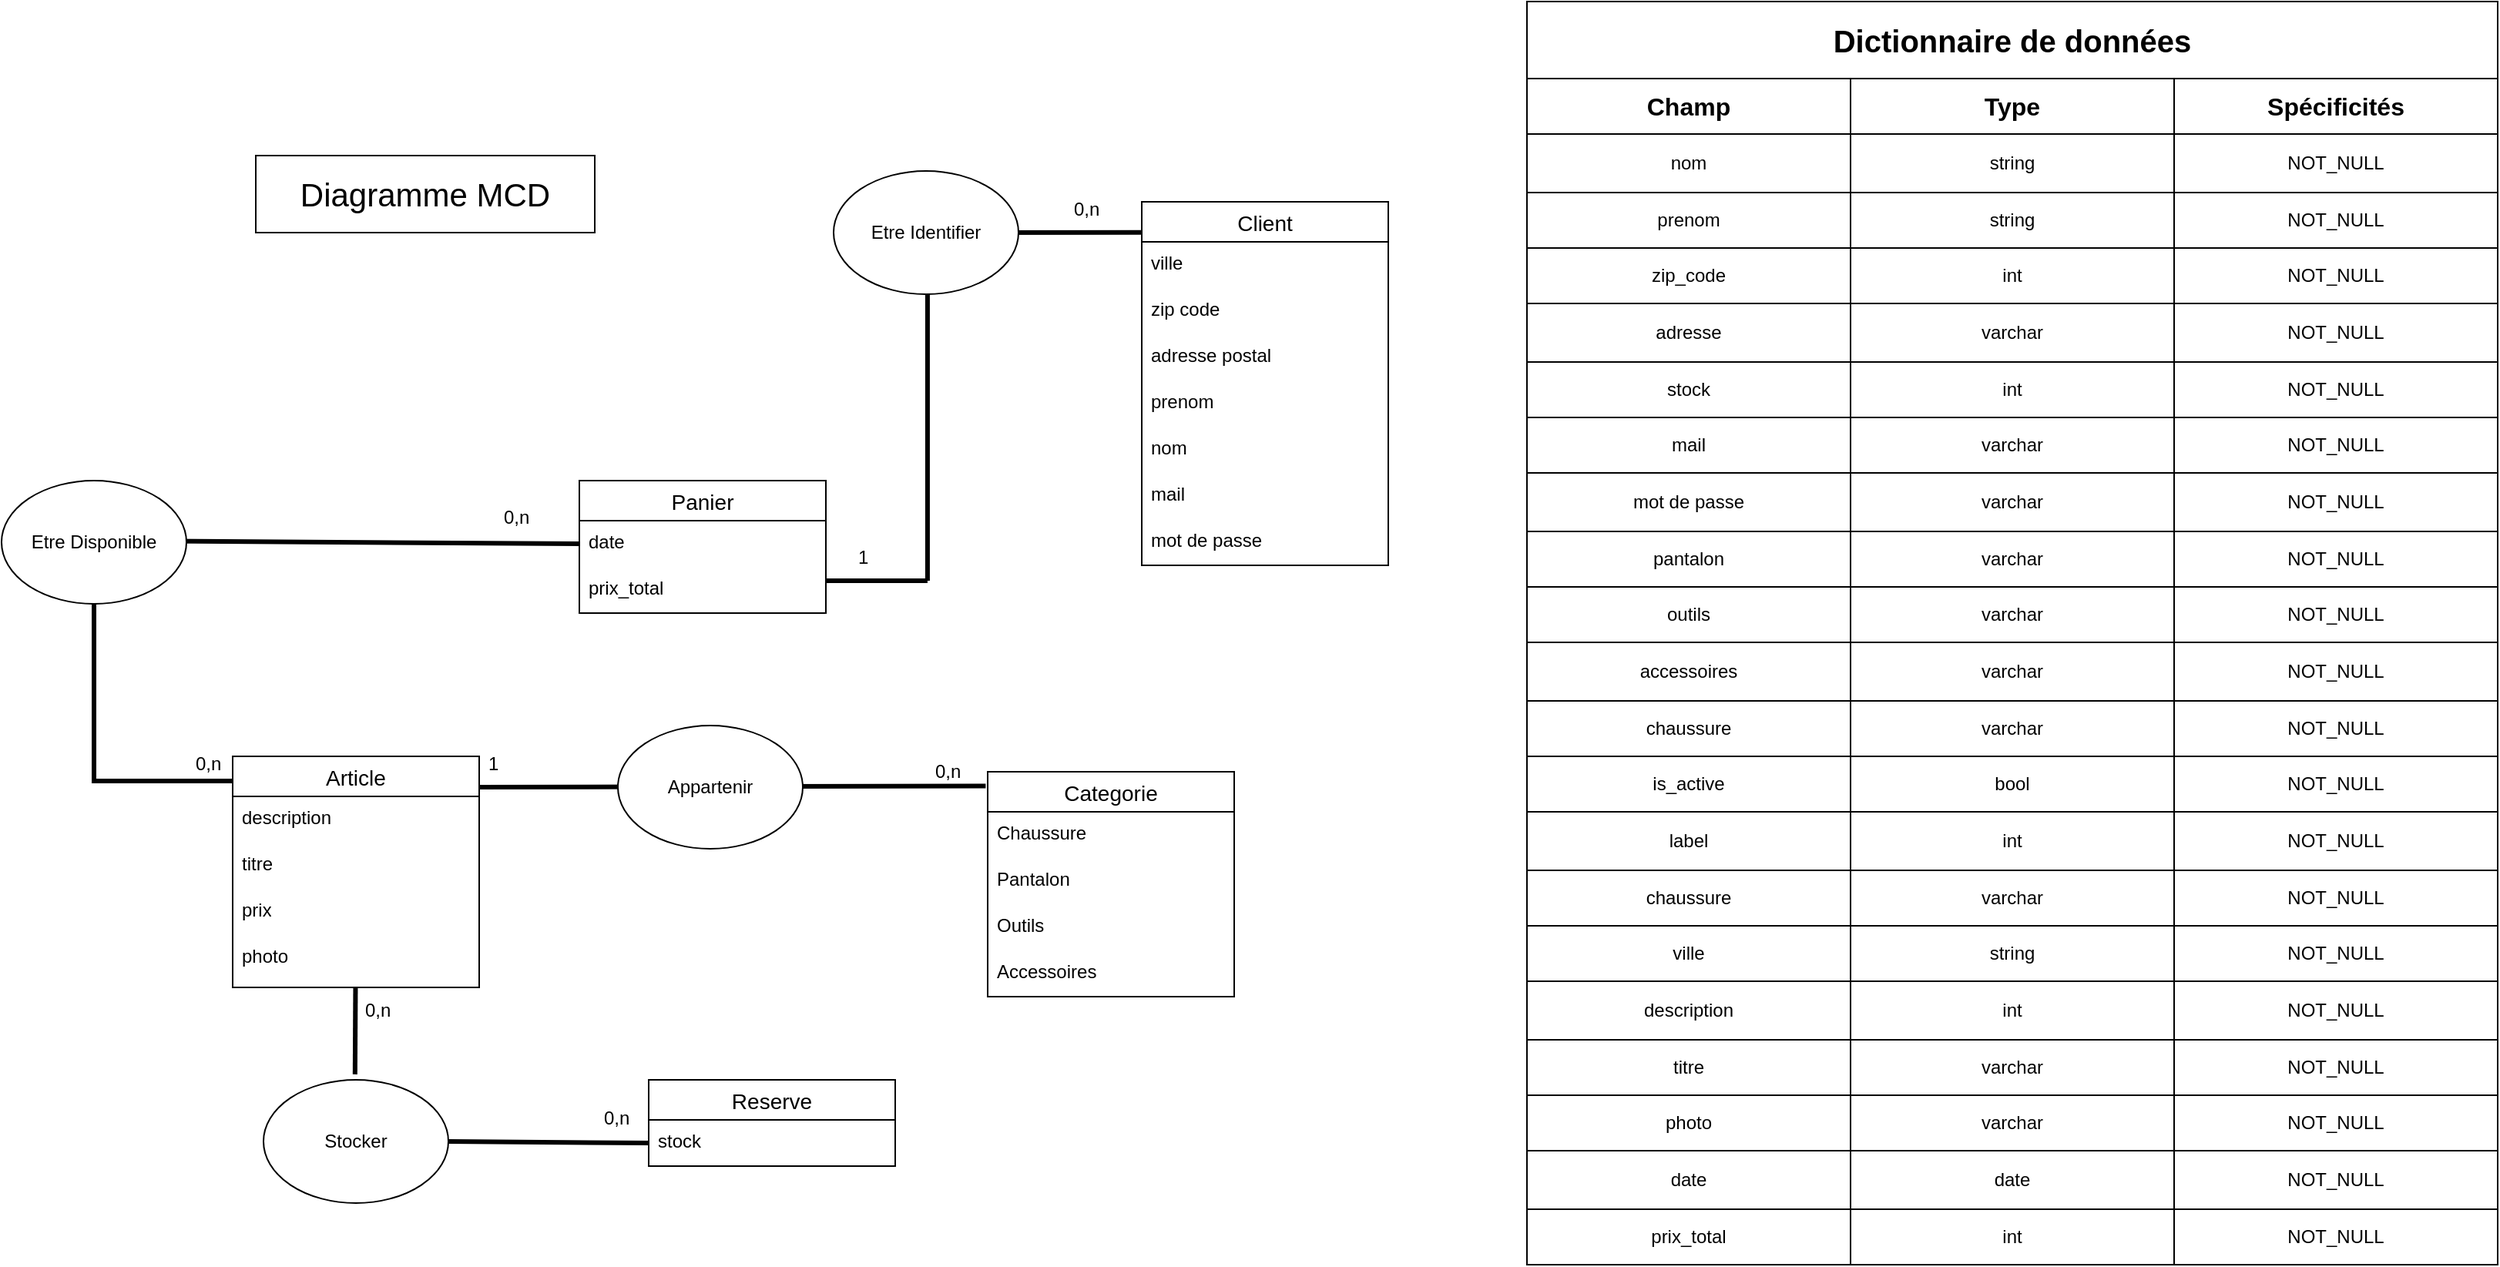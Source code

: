 <mxfile version="24.2.5" type="device">
  <diagram name="Page-1" id="vKgUk93YX9hdjw7MQdaS">
    <mxGraphModel dx="1687" dy="992" grid="1" gridSize="10" guides="1" tooltips="1" connect="1" arrows="1" fold="1" page="1" pageScale="1" pageWidth="4681" pageHeight="3300" math="0" shadow="0">
      <root>
        <mxCell id="0" />
        <mxCell id="1" parent="0" />
        <mxCell id="pK-a6xWYDuCwZzblca8W-14" value="Article" style="swimlane;fontStyle=0;childLayout=stackLayout;horizontal=1;startSize=26;horizontalStack=0;resizeParent=1;resizeParentMax=0;resizeLast=0;collapsible=1;marginBottom=0;align=center;fontSize=14;" parent="1" vertex="1">
          <mxGeometry x="320" y="1220" width="160" height="150" as="geometry" />
        </mxCell>
        <mxCell id="pK-a6xWYDuCwZzblca8W-15" value="description" style="text;strokeColor=none;fillColor=none;spacingLeft=4;spacingRight=4;overflow=hidden;rotatable=0;points=[[0,0.5],[1,0.5]];portConstraint=eastwest;fontSize=12;whiteSpace=wrap;html=1;" parent="pK-a6xWYDuCwZzblca8W-14" vertex="1">
          <mxGeometry y="26" width="160" height="30" as="geometry" />
        </mxCell>
        <mxCell id="pK-a6xWYDuCwZzblca8W-16" value="titre" style="text;strokeColor=none;fillColor=none;spacingLeft=4;spacingRight=4;overflow=hidden;rotatable=0;points=[[0,0.5],[1,0.5]];portConstraint=eastwest;fontSize=12;whiteSpace=wrap;html=1;" parent="pK-a6xWYDuCwZzblca8W-14" vertex="1">
          <mxGeometry y="56" width="160" height="30" as="geometry" />
        </mxCell>
        <mxCell id="pK-a6xWYDuCwZzblca8W-18" value="prix&lt;div&gt;&lt;br&gt;&lt;/div&gt;" style="text;strokeColor=none;fillColor=none;spacingLeft=4;spacingRight=4;overflow=hidden;rotatable=0;points=[[0,0.5],[1,0.5]];portConstraint=eastwest;fontSize=12;whiteSpace=wrap;html=1;" parent="pK-a6xWYDuCwZzblca8W-14" vertex="1">
          <mxGeometry y="86" width="160" height="30" as="geometry" />
        </mxCell>
        <mxCell id="pK-a6xWYDuCwZzblca8W-17" value="photo" style="text;strokeColor=none;fillColor=none;spacingLeft=4;spacingRight=4;overflow=hidden;rotatable=0;points=[[0,0.5],[1,0.5]];portConstraint=eastwest;fontSize=12;whiteSpace=wrap;html=1;" parent="pK-a6xWYDuCwZzblca8W-14" vertex="1">
          <mxGeometry y="116" width="160" height="34" as="geometry" />
        </mxCell>
        <mxCell id="pK-a6xWYDuCwZzblca8W-33" value="Categorie" style="swimlane;fontStyle=0;childLayout=stackLayout;horizontal=1;startSize=26;horizontalStack=0;resizeParent=1;resizeParentMax=0;resizeLast=0;collapsible=1;marginBottom=0;align=center;fontSize=14;" parent="1" vertex="1">
          <mxGeometry x="810" y="1230" width="160" height="146" as="geometry" />
        </mxCell>
        <mxCell id="pK-a6xWYDuCwZzblca8W-34" value="Chaussure" style="text;strokeColor=none;fillColor=none;spacingLeft=4;spacingRight=4;overflow=hidden;rotatable=0;points=[[0,0.5],[1,0.5]];portConstraint=eastwest;fontSize=12;whiteSpace=wrap;html=1;" parent="pK-a6xWYDuCwZzblca8W-33" vertex="1">
          <mxGeometry y="26" width="160" height="30" as="geometry" />
        </mxCell>
        <mxCell id="pK-a6xWYDuCwZzblca8W-35" value="Pantalon" style="text;strokeColor=none;fillColor=none;spacingLeft=4;spacingRight=4;overflow=hidden;rotatable=0;points=[[0,0.5],[1,0.5]];portConstraint=eastwest;fontSize=12;whiteSpace=wrap;html=1;" parent="pK-a6xWYDuCwZzblca8W-33" vertex="1">
          <mxGeometry y="56" width="160" height="30" as="geometry" />
        </mxCell>
        <mxCell id="pK-a6xWYDuCwZzblca8W-36" value="Outils" style="text;strokeColor=none;fillColor=none;spacingLeft=4;spacingRight=4;overflow=hidden;rotatable=0;points=[[0,0.5],[1,0.5]];portConstraint=eastwest;fontSize=12;whiteSpace=wrap;html=1;" parent="pK-a6xWYDuCwZzblca8W-33" vertex="1">
          <mxGeometry y="86" width="160" height="30" as="geometry" />
        </mxCell>
        <mxCell id="pK-a6xWYDuCwZzblca8W-47" value="Accessoires" style="text;strokeColor=none;fillColor=none;spacingLeft=4;spacingRight=4;overflow=hidden;rotatable=0;points=[[0,0.5],[1,0.5]];portConstraint=eastwest;fontSize=12;whiteSpace=wrap;html=1;" parent="pK-a6xWYDuCwZzblca8W-33" vertex="1">
          <mxGeometry y="116" width="160" height="30" as="geometry" />
        </mxCell>
        <mxCell id="pK-a6xWYDuCwZzblca8W-37" value="" style="endArrow=none;html=1;rounded=0;endFill=0;startArrow=none;startFill=0;strokeWidth=3;entryX=-0.008;entryY=0.063;entryDx=0;entryDy=0;entryPerimeter=0;" parent="1" target="pK-a6xWYDuCwZzblca8W-33" edge="1">
          <mxGeometry width="50" height="50" relative="1" as="geometry">
            <mxPoint x="480" y="1240" as="sourcePoint" />
            <mxPoint x="790" y="1240" as="targetPoint" />
            <Array as="points" />
          </mxGeometry>
        </mxCell>
        <mxCell id="pK-a6xWYDuCwZzblca8W-39" value="1" style="text;strokeColor=none;fillColor=none;align=left;verticalAlign=middle;spacingLeft=4;spacingRight=4;overflow=hidden;points=[[0,0.5],[1,0.5]];portConstraint=eastwest;rotatable=0;whiteSpace=wrap;html=1;" parent="1" vertex="1">
          <mxGeometry x="480" y="1210" width="20" height="30" as="geometry" />
        </mxCell>
        <mxCell id="pK-a6xWYDuCwZzblca8W-41" value="0,n" style="text;strokeColor=none;fillColor=none;align=left;verticalAlign=middle;spacingLeft=4;spacingRight=4;overflow=hidden;points=[[0,0.5],[1,0.5]];portConstraint=eastwest;rotatable=0;whiteSpace=wrap;html=1;" parent="1" vertex="1">
          <mxGeometry x="770" y="1220" width="30" height="20" as="geometry" />
        </mxCell>
        <mxCell id="pK-a6xWYDuCwZzblca8W-43" value="Panier" style="swimlane;fontStyle=0;childLayout=stackLayout;horizontal=1;startSize=26;horizontalStack=0;resizeParent=1;resizeParentMax=0;resizeLast=0;collapsible=1;marginBottom=0;align=center;fontSize=14;" parent="1" vertex="1">
          <mxGeometry x="545" y="1041" width="160" height="86" as="geometry" />
        </mxCell>
        <mxCell id="pK-a6xWYDuCwZzblca8W-44" value="date" style="text;strokeColor=none;fillColor=none;spacingLeft=4;spacingRight=4;overflow=hidden;rotatable=0;points=[[0,0.5],[1,0.5]];portConstraint=eastwest;fontSize=12;whiteSpace=wrap;html=1;" parent="pK-a6xWYDuCwZzblca8W-43" vertex="1">
          <mxGeometry y="26" width="160" height="30" as="geometry" />
        </mxCell>
        <mxCell id="pK-a6xWYDuCwZzblca8W-66" value="prix_total" style="text;strokeColor=none;fillColor=none;spacingLeft=4;spacingRight=4;overflow=hidden;rotatable=0;points=[[0,0.5],[1,0.5]];portConstraint=eastwest;fontSize=12;whiteSpace=wrap;html=1;" parent="pK-a6xWYDuCwZzblca8W-43" vertex="1">
          <mxGeometry y="56" width="160" height="30" as="geometry" />
        </mxCell>
        <mxCell id="pK-a6xWYDuCwZzblca8W-51" value="" style="endArrow=none;html=1;rounded=0;entryX=0;entryY=0.5;entryDx=0;entryDy=0;endFill=0;strokeWidth=3;" parent="1" target="pK-a6xWYDuCwZzblca8W-44" edge="1">
          <mxGeometry width="50" height="50" relative="1" as="geometry">
            <mxPoint x="230" y="1080" as="sourcePoint" />
            <mxPoint x="760" y="1260" as="targetPoint" />
          </mxGeometry>
        </mxCell>
        <mxCell id="pK-a6xWYDuCwZzblca8W-52" value="" style="endArrow=none;html=1;rounded=0;startArrow=block;startFill=1;" parent="1" source="pK-a6xWYDuCwZzblca8W-75" edge="1">
          <mxGeometry width="50" height="50" relative="1" as="geometry">
            <mxPoint x="320" y="1236" as="sourcePoint" />
            <mxPoint x="230" y="1080" as="targetPoint" />
            <Array as="points" />
          </mxGeometry>
        </mxCell>
        <mxCell id="pK-a6xWYDuCwZzblca8W-55" value="Appartenir" style="ellipse;whiteSpace=wrap;html=1;" parent="1" vertex="1">
          <mxGeometry x="570" y="1200" width="120" height="80" as="geometry" />
        </mxCell>
        <mxCell id="pK-a6xWYDuCwZzblca8W-57" value="Client" style="swimlane;fontStyle=0;childLayout=stackLayout;horizontal=1;startSize=26;horizontalStack=0;resizeParent=1;resizeParentMax=0;resizeLast=0;collapsible=1;marginBottom=0;align=center;fontSize=14;" parent="1" vertex="1">
          <mxGeometry x="910" y="860" width="160" height="236" as="geometry" />
        </mxCell>
        <mxCell id="pK-a6xWYDuCwZzblca8W-58" value="ville" style="text;strokeColor=none;fillColor=none;spacingLeft=4;spacingRight=4;overflow=hidden;rotatable=0;points=[[0,0.5],[1,0.5]];portConstraint=eastwest;fontSize=12;whiteSpace=wrap;html=1;" parent="pK-a6xWYDuCwZzblca8W-57" vertex="1">
          <mxGeometry y="26" width="160" height="30" as="geometry" />
        </mxCell>
        <mxCell id="pK-a6xWYDuCwZzblca8W-64" value="zip code" style="text;strokeColor=none;fillColor=none;spacingLeft=4;spacingRight=4;overflow=hidden;rotatable=0;points=[[0,0.5],[1,0.5]];portConstraint=eastwest;fontSize=12;whiteSpace=wrap;html=1;" parent="pK-a6xWYDuCwZzblca8W-57" vertex="1">
          <mxGeometry y="56" width="160" height="30" as="geometry" />
        </mxCell>
        <mxCell id="pK-a6xWYDuCwZzblca8W-65" value="adresse postal" style="text;strokeColor=none;fillColor=none;spacingLeft=4;spacingRight=4;overflow=hidden;rotatable=0;points=[[0,0.5],[1,0.5]];portConstraint=eastwest;fontSize=12;whiteSpace=wrap;html=1;" parent="pK-a6xWYDuCwZzblca8W-57" vertex="1">
          <mxGeometry y="86" width="160" height="30" as="geometry" />
        </mxCell>
        <mxCell id="pK-a6xWYDuCwZzblca8W-63" value="prenom" style="text;strokeColor=none;fillColor=none;spacingLeft=4;spacingRight=4;overflow=hidden;rotatable=0;points=[[0,0.5],[1,0.5]];portConstraint=eastwest;fontSize=12;whiteSpace=wrap;html=1;" parent="pK-a6xWYDuCwZzblca8W-57" vertex="1">
          <mxGeometry y="116" width="160" height="30" as="geometry" />
        </mxCell>
        <mxCell id="pK-a6xWYDuCwZzblca8W-59" value="nom" style="text;strokeColor=none;fillColor=none;spacingLeft=4;spacingRight=4;overflow=hidden;rotatable=0;points=[[0,0.5],[1,0.5]];portConstraint=eastwest;fontSize=12;whiteSpace=wrap;html=1;" parent="pK-a6xWYDuCwZzblca8W-57" vertex="1">
          <mxGeometry y="146" width="160" height="30" as="geometry" />
        </mxCell>
        <mxCell id="pK-a6xWYDuCwZzblca8W-62" value="mail" style="text;strokeColor=none;fillColor=none;spacingLeft=4;spacingRight=4;overflow=hidden;rotatable=0;points=[[0,0.5],[1,0.5]];portConstraint=eastwest;fontSize=12;whiteSpace=wrap;html=1;" parent="pK-a6xWYDuCwZzblca8W-57" vertex="1">
          <mxGeometry y="176" width="160" height="30" as="geometry" />
        </mxCell>
        <mxCell id="pK-a6xWYDuCwZzblca8W-60" value="mot de passe" style="text;strokeColor=none;fillColor=none;spacingLeft=4;spacingRight=4;overflow=hidden;rotatable=0;points=[[0,0.5],[1,0.5]];portConstraint=eastwest;fontSize=12;whiteSpace=wrap;html=1;" parent="pK-a6xWYDuCwZzblca8W-57" vertex="1">
          <mxGeometry y="206" width="160" height="30" as="geometry" />
        </mxCell>
        <mxCell id="pK-a6xWYDuCwZzblca8W-67" value="" style="endArrow=none;html=1;rounded=0;entryX=-0.006;entryY=0.059;entryDx=0;entryDy=0;entryPerimeter=0;endFill=0;strokeWidth=3;" parent="1" edge="1">
          <mxGeometry width="50" height="50" relative="1" as="geometry">
            <mxPoint x="770.96" y="1106" as="sourcePoint" />
            <mxPoint x="910" y="879.924" as="targetPoint" />
            <Array as="points">
              <mxPoint x="770.96" y="880" />
            </Array>
          </mxGeometry>
        </mxCell>
        <mxCell id="pK-a6xWYDuCwZzblca8W-68" value="" style="endArrow=none;html=1;rounded=0;exitX=0.994;exitY=0.103;exitDx=0;exitDy=0;exitPerimeter=0;startArrow=none;startFill=0;strokeWidth=3;" parent="1" edge="1">
          <mxGeometry width="50" height="50" relative="1" as="geometry">
            <mxPoint x="705" y="1106.038" as="sourcePoint" />
            <mxPoint x="770.96" y="1106" as="targetPoint" />
          </mxGeometry>
        </mxCell>
        <mxCell id="pK-a6xWYDuCwZzblca8W-69" value="0,n" style="text;strokeColor=none;fillColor=none;align=left;verticalAlign=middle;spacingLeft=4;spacingRight=4;overflow=hidden;points=[[0,0.5],[1,0.5]];portConstraint=eastwest;rotatable=0;whiteSpace=wrap;html=1;" parent="1" vertex="1">
          <mxGeometry x="290" y="1210" width="30" height="30" as="geometry" />
        </mxCell>
        <mxCell id="pK-a6xWYDuCwZzblca8W-70" value="0,n" style="text;strokeColor=none;fillColor=none;align=left;verticalAlign=middle;spacingLeft=4;spacingRight=4;overflow=hidden;points=[[0,0.5],[1,0.5]];portConstraint=eastwest;rotatable=0;whiteSpace=wrap;html=1;" parent="1" vertex="1">
          <mxGeometry x="490" y="1050" width="40" height="30" as="geometry" />
        </mxCell>
        <mxCell id="pK-a6xWYDuCwZzblca8W-72" value="1" style="text;strokeColor=none;fillColor=none;align=left;verticalAlign=middle;spacingLeft=4;spacingRight=4;overflow=hidden;points=[[0,0.5],[1,0.5]];portConstraint=eastwest;rotatable=0;whiteSpace=wrap;html=1;" parent="1" vertex="1">
          <mxGeometry x="720" y="1076" width="20" height="30" as="geometry" />
        </mxCell>
        <mxCell id="pK-a6xWYDuCwZzblca8W-73" value="0,n" style="text;strokeColor=none;fillColor=none;align=left;verticalAlign=middle;spacingLeft=4;spacingRight=4;overflow=hidden;points=[[0,0.5],[1,0.5]];portConstraint=eastwest;rotatable=0;whiteSpace=wrap;html=1;" parent="1" vertex="1">
          <mxGeometry x="860" y="850" width="30" height="30" as="geometry" />
        </mxCell>
        <mxCell id="pK-a6xWYDuCwZzblca8W-76" value="" style="endArrow=none;html=1;rounded=0;startArrow=none;startFill=0;strokeWidth=3;" parent="1" target="pK-a6xWYDuCwZzblca8W-75" edge="1">
          <mxGeometry width="50" height="50" relative="1" as="geometry">
            <mxPoint x="320" y="1236" as="sourcePoint" />
            <mxPoint x="230" y="1080" as="targetPoint" />
            <Array as="points">
              <mxPoint x="230" y="1236" />
            </Array>
          </mxGeometry>
        </mxCell>
        <mxCell id="pK-a6xWYDuCwZzblca8W-75" value="Etre Disponible" style="ellipse;whiteSpace=wrap;html=1;" parent="1" vertex="1">
          <mxGeometry x="170" y="1041" width="120" height="80" as="geometry" />
        </mxCell>
        <mxCell id="pK-a6xWYDuCwZzblca8W-77" value="Etre Identifier" style="ellipse;whiteSpace=wrap;html=1;" parent="1" vertex="1">
          <mxGeometry x="710" y="840" width="120" height="80" as="geometry" />
        </mxCell>
        <mxCell id="Jo7Nahg0QfTr96RgWeuI-1" value="Reserve" style="swimlane;fontStyle=0;childLayout=stackLayout;horizontal=1;startSize=26;horizontalStack=0;resizeParent=1;resizeParentMax=0;resizeLast=0;collapsible=1;marginBottom=0;align=center;fontSize=14;" vertex="1" parent="1">
          <mxGeometry x="590" y="1430" width="160" height="56" as="geometry" />
        </mxCell>
        <mxCell id="Jo7Nahg0QfTr96RgWeuI-2" value="stock" style="text;strokeColor=none;fillColor=none;spacingLeft=4;spacingRight=4;overflow=hidden;rotatable=0;points=[[0,0.5],[1,0.5]];portConstraint=eastwest;fontSize=12;whiteSpace=wrap;html=1;" vertex="1" parent="Jo7Nahg0QfTr96RgWeuI-1">
          <mxGeometry y="26" width="160" height="30" as="geometry" />
        </mxCell>
        <mxCell id="Jo7Nahg0QfTr96RgWeuI-6" value="Stocker" style="ellipse;whiteSpace=wrap;html=1;" vertex="1" parent="1">
          <mxGeometry x="340" y="1430" width="120" height="80" as="geometry" />
        </mxCell>
        <mxCell id="Jo7Nahg0QfTr96RgWeuI-87" value="" style="childLayout=tableLayout;recursiveResize=0;shadow=0;fillColor=none;" vertex="1" parent="1">
          <mxGeometry x="1160" y="780" width="630" height="110" as="geometry" />
        </mxCell>
        <mxCell id="Jo7Nahg0QfTr96RgWeuI-88" value="" style="shape=tableRow;horizontal=0;startSize=0;swimlaneHead=0;swimlaneBody=0;top=0;left=0;bottom=0;right=0;dropTarget=0;collapsible=0;recursiveResize=0;expand=0;fontStyle=0;fillColor=none;strokeColor=inherit;" vertex="1" parent="Jo7Nahg0QfTr96RgWeuI-87">
          <mxGeometry width="630" height="36" as="geometry" />
        </mxCell>
        <mxCell id="Jo7Nahg0QfTr96RgWeuI-89" value="&lt;font style=&quot;font-size: 16px;&quot;&gt;&lt;b&gt;Champ&lt;/b&gt;&lt;/font&gt;" style="connectable=0;recursiveResize=0;strokeColor=inherit;fillColor=none;align=center;whiteSpace=wrap;html=1;" vertex="1" parent="Jo7Nahg0QfTr96RgWeuI-88">
          <mxGeometry width="210" height="36" as="geometry">
            <mxRectangle width="210" height="36" as="alternateBounds" />
          </mxGeometry>
        </mxCell>
        <mxCell id="Jo7Nahg0QfTr96RgWeuI-90" value="&lt;font size=&quot;1&quot; style=&quot;&quot;&gt;&lt;b style=&quot;font-size: 16px;&quot;&gt;Type&lt;/b&gt;&lt;/font&gt;" style="connectable=0;recursiveResize=0;strokeColor=inherit;fillColor=none;align=center;whiteSpace=wrap;html=1;" vertex="1" parent="Jo7Nahg0QfTr96RgWeuI-88">
          <mxGeometry x="210" width="210" height="36" as="geometry">
            <mxRectangle width="210" height="36" as="alternateBounds" />
          </mxGeometry>
        </mxCell>
        <mxCell id="Jo7Nahg0QfTr96RgWeuI-91" value="&lt;b&gt;&lt;font style=&quot;font-size: 16px;&quot;&gt;Spécificités&lt;/font&gt;&lt;/b&gt;" style="connectable=0;recursiveResize=0;strokeColor=inherit;fillColor=none;align=center;whiteSpace=wrap;html=1;" vertex="1" parent="Jo7Nahg0QfTr96RgWeuI-88">
          <mxGeometry x="420" width="210" height="36" as="geometry">
            <mxRectangle width="210" height="36" as="alternateBounds" />
          </mxGeometry>
        </mxCell>
        <mxCell id="Jo7Nahg0QfTr96RgWeuI-92" style="shape=tableRow;horizontal=0;startSize=0;swimlaneHead=0;swimlaneBody=0;top=0;left=0;bottom=0;right=0;dropTarget=0;collapsible=0;recursiveResize=0;expand=0;fontStyle=0;fillColor=none;strokeColor=inherit;" vertex="1" parent="Jo7Nahg0QfTr96RgWeuI-87">
          <mxGeometry y="36" width="630" height="38" as="geometry" />
        </mxCell>
        <mxCell id="Jo7Nahg0QfTr96RgWeuI-93" value="nom" style="connectable=0;recursiveResize=0;strokeColor=inherit;fillColor=none;align=center;whiteSpace=wrap;html=1;" vertex="1" parent="Jo7Nahg0QfTr96RgWeuI-92">
          <mxGeometry width="210" height="38" as="geometry">
            <mxRectangle width="210" height="38" as="alternateBounds" />
          </mxGeometry>
        </mxCell>
        <mxCell id="Jo7Nahg0QfTr96RgWeuI-94" value="string" style="connectable=0;recursiveResize=0;strokeColor=inherit;fillColor=none;align=center;whiteSpace=wrap;html=1;" vertex="1" parent="Jo7Nahg0QfTr96RgWeuI-92">
          <mxGeometry x="210" width="210" height="38" as="geometry">
            <mxRectangle width="210" height="38" as="alternateBounds" />
          </mxGeometry>
        </mxCell>
        <mxCell id="Jo7Nahg0QfTr96RgWeuI-95" value="NOT_NULL" style="connectable=0;recursiveResize=0;strokeColor=inherit;fillColor=none;align=center;whiteSpace=wrap;html=1;" vertex="1" parent="Jo7Nahg0QfTr96RgWeuI-92">
          <mxGeometry x="420" width="210" height="38" as="geometry">
            <mxRectangle width="210" height="38" as="alternateBounds" />
          </mxGeometry>
        </mxCell>
        <mxCell id="Jo7Nahg0QfTr96RgWeuI-96" style="shape=tableRow;horizontal=0;startSize=0;swimlaneHead=0;swimlaneBody=0;top=0;left=0;bottom=0;right=0;dropTarget=0;collapsible=0;recursiveResize=0;expand=0;fontStyle=0;fillColor=none;strokeColor=inherit;" vertex="1" parent="Jo7Nahg0QfTr96RgWeuI-87">
          <mxGeometry y="74" width="630" height="36" as="geometry" />
        </mxCell>
        <mxCell id="Jo7Nahg0QfTr96RgWeuI-97" value="prenom" style="connectable=0;recursiveResize=0;strokeColor=inherit;fillColor=none;align=center;whiteSpace=wrap;html=1;" vertex="1" parent="Jo7Nahg0QfTr96RgWeuI-96">
          <mxGeometry width="210" height="36" as="geometry">
            <mxRectangle width="210" height="36" as="alternateBounds" />
          </mxGeometry>
        </mxCell>
        <mxCell id="Jo7Nahg0QfTr96RgWeuI-98" value="string" style="connectable=0;recursiveResize=0;strokeColor=inherit;fillColor=none;align=center;whiteSpace=wrap;html=1;" vertex="1" parent="Jo7Nahg0QfTr96RgWeuI-96">
          <mxGeometry x="210" width="210" height="36" as="geometry">
            <mxRectangle width="210" height="36" as="alternateBounds" />
          </mxGeometry>
        </mxCell>
        <mxCell id="Jo7Nahg0QfTr96RgWeuI-99" value="NOT_NULL" style="connectable=0;recursiveResize=0;strokeColor=inherit;fillColor=none;align=center;whiteSpace=wrap;html=1;" vertex="1" parent="Jo7Nahg0QfTr96RgWeuI-96">
          <mxGeometry x="420" width="210" height="36" as="geometry">
            <mxRectangle width="210" height="36" as="alternateBounds" />
          </mxGeometry>
        </mxCell>
        <mxCell id="Jo7Nahg0QfTr96RgWeuI-100" value="0,n" style="text;strokeColor=none;fillColor=none;align=left;verticalAlign=middle;spacingLeft=4;spacingRight=4;overflow=hidden;points=[[0,0.5],[1,0.5]];portConstraint=eastwest;rotatable=0;whiteSpace=wrap;html=1;" vertex="1" parent="1">
          <mxGeometry x="400" y="1370" width="30" height="30" as="geometry" />
        </mxCell>
        <mxCell id="Jo7Nahg0QfTr96RgWeuI-101" value="0,n" style="text;strokeColor=none;fillColor=none;align=left;verticalAlign=middle;spacingLeft=4;spacingRight=4;overflow=hidden;points=[[0,0.5],[1,0.5]];portConstraint=eastwest;rotatable=0;whiteSpace=wrap;html=1;" vertex="1" parent="1">
          <mxGeometry x="555" y="1440" width="35" height="30" as="geometry" />
        </mxCell>
        <mxCell id="Jo7Nahg0QfTr96RgWeuI-102" value="" style="childLayout=tableLayout;recursiveResize=0;shadow=0;fillColor=none;" vertex="1" parent="1">
          <mxGeometry x="1160" y="890" width="630" height="110" as="geometry" />
        </mxCell>
        <mxCell id="Jo7Nahg0QfTr96RgWeuI-103" value="" style="shape=tableRow;horizontal=0;startSize=0;swimlaneHead=0;swimlaneBody=0;top=0;left=0;bottom=0;right=0;dropTarget=0;collapsible=0;recursiveResize=0;expand=0;fontStyle=0;fillColor=none;strokeColor=inherit;" vertex="1" parent="Jo7Nahg0QfTr96RgWeuI-102">
          <mxGeometry width="630" height="36" as="geometry" />
        </mxCell>
        <mxCell id="Jo7Nahg0QfTr96RgWeuI-104" value="zip_code" style="connectable=0;recursiveResize=0;strokeColor=inherit;fillColor=none;align=center;whiteSpace=wrap;html=1;" vertex="1" parent="Jo7Nahg0QfTr96RgWeuI-103">
          <mxGeometry width="210" height="36" as="geometry">
            <mxRectangle width="210" height="36" as="alternateBounds" />
          </mxGeometry>
        </mxCell>
        <mxCell id="Jo7Nahg0QfTr96RgWeuI-105" value="int" style="connectable=0;recursiveResize=0;strokeColor=inherit;fillColor=none;align=center;whiteSpace=wrap;html=1;" vertex="1" parent="Jo7Nahg0QfTr96RgWeuI-103">
          <mxGeometry x="210" width="210" height="36" as="geometry">
            <mxRectangle width="210" height="36" as="alternateBounds" />
          </mxGeometry>
        </mxCell>
        <mxCell id="Jo7Nahg0QfTr96RgWeuI-106" value="NOT_NULL" style="connectable=0;recursiveResize=0;strokeColor=inherit;fillColor=none;align=center;whiteSpace=wrap;html=1;" vertex="1" parent="Jo7Nahg0QfTr96RgWeuI-103">
          <mxGeometry x="420" width="210" height="36" as="geometry">
            <mxRectangle width="210" height="36" as="alternateBounds" />
          </mxGeometry>
        </mxCell>
        <mxCell id="Jo7Nahg0QfTr96RgWeuI-107" style="shape=tableRow;horizontal=0;startSize=0;swimlaneHead=0;swimlaneBody=0;top=0;left=0;bottom=0;right=0;dropTarget=0;collapsible=0;recursiveResize=0;expand=0;fontStyle=0;fillColor=none;strokeColor=inherit;" vertex="1" parent="Jo7Nahg0QfTr96RgWeuI-102">
          <mxGeometry y="36" width="630" height="38" as="geometry" />
        </mxCell>
        <mxCell id="Jo7Nahg0QfTr96RgWeuI-108" value="adresse" style="connectable=0;recursiveResize=0;strokeColor=inherit;fillColor=none;align=center;whiteSpace=wrap;html=1;" vertex="1" parent="Jo7Nahg0QfTr96RgWeuI-107">
          <mxGeometry width="210" height="38" as="geometry">
            <mxRectangle width="210" height="38" as="alternateBounds" />
          </mxGeometry>
        </mxCell>
        <mxCell id="Jo7Nahg0QfTr96RgWeuI-109" value="varchar" style="connectable=0;recursiveResize=0;strokeColor=inherit;fillColor=none;align=center;whiteSpace=wrap;html=1;" vertex="1" parent="Jo7Nahg0QfTr96RgWeuI-107">
          <mxGeometry x="210" width="210" height="38" as="geometry">
            <mxRectangle width="210" height="38" as="alternateBounds" />
          </mxGeometry>
        </mxCell>
        <mxCell id="Jo7Nahg0QfTr96RgWeuI-110" value="NOT_NULL" style="connectable=0;recursiveResize=0;strokeColor=inherit;fillColor=none;align=center;whiteSpace=wrap;html=1;" vertex="1" parent="Jo7Nahg0QfTr96RgWeuI-107">
          <mxGeometry x="420" width="210" height="38" as="geometry">
            <mxRectangle width="210" height="38" as="alternateBounds" />
          </mxGeometry>
        </mxCell>
        <mxCell id="Jo7Nahg0QfTr96RgWeuI-111" style="shape=tableRow;horizontal=0;startSize=0;swimlaneHead=0;swimlaneBody=0;top=0;left=0;bottom=0;right=0;dropTarget=0;collapsible=0;recursiveResize=0;expand=0;fontStyle=0;fillColor=none;strokeColor=inherit;" vertex="1" parent="Jo7Nahg0QfTr96RgWeuI-102">
          <mxGeometry y="74" width="630" height="36" as="geometry" />
        </mxCell>
        <mxCell id="Jo7Nahg0QfTr96RgWeuI-112" value="stock" style="connectable=0;recursiveResize=0;strokeColor=inherit;fillColor=none;align=center;whiteSpace=wrap;html=1;" vertex="1" parent="Jo7Nahg0QfTr96RgWeuI-111">
          <mxGeometry width="210" height="36" as="geometry">
            <mxRectangle width="210" height="36" as="alternateBounds" />
          </mxGeometry>
        </mxCell>
        <mxCell id="Jo7Nahg0QfTr96RgWeuI-113" value="int" style="connectable=0;recursiveResize=0;strokeColor=inherit;fillColor=none;align=center;whiteSpace=wrap;html=1;" vertex="1" parent="Jo7Nahg0QfTr96RgWeuI-111">
          <mxGeometry x="210" width="210" height="36" as="geometry">
            <mxRectangle width="210" height="36" as="alternateBounds" />
          </mxGeometry>
        </mxCell>
        <mxCell id="Jo7Nahg0QfTr96RgWeuI-114" value="NOT_NULL" style="connectable=0;recursiveResize=0;strokeColor=inherit;fillColor=none;align=center;whiteSpace=wrap;html=1;" vertex="1" parent="Jo7Nahg0QfTr96RgWeuI-111">
          <mxGeometry x="420" width="210" height="36" as="geometry">
            <mxRectangle width="210" height="36" as="alternateBounds" />
          </mxGeometry>
        </mxCell>
        <mxCell id="Jo7Nahg0QfTr96RgWeuI-116" value="&lt;font size=&quot;1&quot; style=&quot;&quot;&gt;&lt;b style=&quot;font-size: 20px;&quot;&gt;Dictionnaire de données&lt;/b&gt;&lt;/font&gt;" style="rounded=0;whiteSpace=wrap;html=1;" vertex="1" parent="1">
          <mxGeometry x="1160" y="730" width="630" height="50" as="geometry" />
        </mxCell>
        <mxCell id="Jo7Nahg0QfTr96RgWeuI-117" value="" style="childLayout=tableLayout;recursiveResize=0;shadow=0;fillColor=none;" vertex="1" parent="1">
          <mxGeometry x="1160" y="1000" width="630" height="110" as="geometry" />
        </mxCell>
        <mxCell id="Jo7Nahg0QfTr96RgWeuI-118" value="" style="shape=tableRow;horizontal=0;startSize=0;swimlaneHead=0;swimlaneBody=0;top=0;left=0;bottom=0;right=0;dropTarget=0;collapsible=0;recursiveResize=0;expand=0;fontStyle=0;fillColor=none;strokeColor=inherit;" vertex="1" parent="Jo7Nahg0QfTr96RgWeuI-117">
          <mxGeometry width="630" height="36" as="geometry" />
        </mxCell>
        <mxCell id="Jo7Nahg0QfTr96RgWeuI-119" value="mail" style="connectable=0;recursiveResize=0;strokeColor=inherit;fillColor=none;align=center;whiteSpace=wrap;html=1;" vertex="1" parent="Jo7Nahg0QfTr96RgWeuI-118">
          <mxGeometry width="210" height="36" as="geometry">
            <mxRectangle width="210" height="36" as="alternateBounds" />
          </mxGeometry>
        </mxCell>
        <mxCell id="Jo7Nahg0QfTr96RgWeuI-120" value="varchar" style="connectable=0;recursiveResize=0;strokeColor=inherit;fillColor=none;align=center;whiteSpace=wrap;html=1;" vertex="1" parent="Jo7Nahg0QfTr96RgWeuI-118">
          <mxGeometry x="210" width="210" height="36" as="geometry">
            <mxRectangle width="210" height="36" as="alternateBounds" />
          </mxGeometry>
        </mxCell>
        <mxCell id="Jo7Nahg0QfTr96RgWeuI-121" value="NOT_NULL" style="connectable=0;recursiveResize=0;strokeColor=inherit;fillColor=none;align=center;whiteSpace=wrap;html=1;" vertex="1" parent="Jo7Nahg0QfTr96RgWeuI-118">
          <mxGeometry x="420" width="210" height="36" as="geometry">
            <mxRectangle width="210" height="36" as="alternateBounds" />
          </mxGeometry>
        </mxCell>
        <mxCell id="Jo7Nahg0QfTr96RgWeuI-122" style="shape=tableRow;horizontal=0;startSize=0;swimlaneHead=0;swimlaneBody=0;top=0;left=0;bottom=0;right=0;dropTarget=0;collapsible=0;recursiveResize=0;expand=0;fontStyle=0;fillColor=none;strokeColor=inherit;" vertex="1" parent="Jo7Nahg0QfTr96RgWeuI-117">
          <mxGeometry y="36" width="630" height="38" as="geometry" />
        </mxCell>
        <mxCell id="Jo7Nahg0QfTr96RgWeuI-123" value="mot de passe" style="connectable=0;recursiveResize=0;strokeColor=inherit;fillColor=none;align=center;whiteSpace=wrap;html=1;" vertex="1" parent="Jo7Nahg0QfTr96RgWeuI-122">
          <mxGeometry width="210" height="38" as="geometry">
            <mxRectangle width="210" height="38" as="alternateBounds" />
          </mxGeometry>
        </mxCell>
        <mxCell id="Jo7Nahg0QfTr96RgWeuI-124" value="varchar" style="connectable=0;recursiveResize=0;strokeColor=inherit;fillColor=none;align=center;whiteSpace=wrap;html=1;" vertex="1" parent="Jo7Nahg0QfTr96RgWeuI-122">
          <mxGeometry x="210" width="210" height="38" as="geometry">
            <mxRectangle width="210" height="38" as="alternateBounds" />
          </mxGeometry>
        </mxCell>
        <mxCell id="Jo7Nahg0QfTr96RgWeuI-125" value="NOT_NULL" style="connectable=0;recursiveResize=0;strokeColor=inherit;fillColor=none;align=center;whiteSpace=wrap;html=1;" vertex="1" parent="Jo7Nahg0QfTr96RgWeuI-122">
          <mxGeometry x="420" width="210" height="38" as="geometry">
            <mxRectangle width="210" height="38" as="alternateBounds" />
          </mxGeometry>
        </mxCell>
        <mxCell id="Jo7Nahg0QfTr96RgWeuI-126" style="shape=tableRow;horizontal=0;startSize=0;swimlaneHead=0;swimlaneBody=0;top=0;left=0;bottom=0;right=0;dropTarget=0;collapsible=0;recursiveResize=0;expand=0;fontStyle=0;fillColor=none;strokeColor=inherit;" vertex="1" parent="Jo7Nahg0QfTr96RgWeuI-117">
          <mxGeometry y="74" width="630" height="36" as="geometry" />
        </mxCell>
        <mxCell id="Jo7Nahg0QfTr96RgWeuI-127" value="pantalon" style="connectable=0;recursiveResize=0;strokeColor=inherit;fillColor=none;align=center;whiteSpace=wrap;html=1;" vertex="1" parent="Jo7Nahg0QfTr96RgWeuI-126">
          <mxGeometry width="210" height="36" as="geometry">
            <mxRectangle width="210" height="36" as="alternateBounds" />
          </mxGeometry>
        </mxCell>
        <mxCell id="Jo7Nahg0QfTr96RgWeuI-128" value="varchar" style="connectable=0;recursiveResize=0;strokeColor=inherit;fillColor=none;align=center;whiteSpace=wrap;html=1;" vertex="1" parent="Jo7Nahg0QfTr96RgWeuI-126">
          <mxGeometry x="210" width="210" height="36" as="geometry">
            <mxRectangle width="210" height="36" as="alternateBounds" />
          </mxGeometry>
        </mxCell>
        <mxCell id="Jo7Nahg0QfTr96RgWeuI-129" value="NOT_NULL" style="connectable=0;recursiveResize=0;strokeColor=inherit;fillColor=none;align=center;whiteSpace=wrap;html=1;" vertex="1" parent="Jo7Nahg0QfTr96RgWeuI-126">
          <mxGeometry x="420" width="210" height="36" as="geometry">
            <mxRectangle width="210" height="36" as="alternateBounds" />
          </mxGeometry>
        </mxCell>
        <mxCell id="Jo7Nahg0QfTr96RgWeuI-148" value="" style="childLayout=tableLayout;recursiveResize=0;shadow=0;fillColor=none;" vertex="1" parent="1">
          <mxGeometry x="1160" y="1110" width="630" height="110" as="geometry" />
        </mxCell>
        <mxCell id="Jo7Nahg0QfTr96RgWeuI-149" value="" style="shape=tableRow;horizontal=0;startSize=0;swimlaneHead=0;swimlaneBody=0;top=0;left=0;bottom=0;right=0;dropTarget=0;collapsible=0;recursiveResize=0;expand=0;fontStyle=0;fillColor=none;strokeColor=inherit;" vertex="1" parent="Jo7Nahg0QfTr96RgWeuI-148">
          <mxGeometry width="630" height="36" as="geometry" />
        </mxCell>
        <mxCell id="Jo7Nahg0QfTr96RgWeuI-150" value="outils" style="connectable=0;recursiveResize=0;strokeColor=inherit;fillColor=none;align=center;whiteSpace=wrap;html=1;" vertex="1" parent="Jo7Nahg0QfTr96RgWeuI-149">
          <mxGeometry width="210" height="36" as="geometry">
            <mxRectangle width="210" height="36" as="alternateBounds" />
          </mxGeometry>
        </mxCell>
        <mxCell id="Jo7Nahg0QfTr96RgWeuI-151" value="varchar" style="connectable=0;recursiveResize=0;strokeColor=inherit;fillColor=none;align=center;whiteSpace=wrap;html=1;" vertex="1" parent="Jo7Nahg0QfTr96RgWeuI-149">
          <mxGeometry x="210" width="210" height="36" as="geometry">
            <mxRectangle width="210" height="36" as="alternateBounds" />
          </mxGeometry>
        </mxCell>
        <mxCell id="Jo7Nahg0QfTr96RgWeuI-152" value="NOT_NULL" style="connectable=0;recursiveResize=0;strokeColor=inherit;fillColor=none;align=center;whiteSpace=wrap;html=1;" vertex="1" parent="Jo7Nahg0QfTr96RgWeuI-149">
          <mxGeometry x="420" width="210" height="36" as="geometry">
            <mxRectangle width="210" height="36" as="alternateBounds" />
          </mxGeometry>
        </mxCell>
        <mxCell id="Jo7Nahg0QfTr96RgWeuI-153" style="shape=tableRow;horizontal=0;startSize=0;swimlaneHead=0;swimlaneBody=0;top=0;left=0;bottom=0;right=0;dropTarget=0;collapsible=0;recursiveResize=0;expand=0;fontStyle=0;fillColor=none;strokeColor=inherit;" vertex="1" parent="Jo7Nahg0QfTr96RgWeuI-148">
          <mxGeometry y="36" width="630" height="38" as="geometry" />
        </mxCell>
        <mxCell id="Jo7Nahg0QfTr96RgWeuI-154" value="accessoires" style="connectable=0;recursiveResize=0;strokeColor=inherit;fillColor=none;align=center;whiteSpace=wrap;html=1;" vertex="1" parent="Jo7Nahg0QfTr96RgWeuI-153">
          <mxGeometry width="210" height="38" as="geometry">
            <mxRectangle width="210" height="38" as="alternateBounds" />
          </mxGeometry>
        </mxCell>
        <mxCell id="Jo7Nahg0QfTr96RgWeuI-155" value="varchar" style="connectable=0;recursiveResize=0;strokeColor=inherit;fillColor=none;align=center;whiteSpace=wrap;html=1;" vertex="1" parent="Jo7Nahg0QfTr96RgWeuI-153">
          <mxGeometry x="210" width="210" height="38" as="geometry">
            <mxRectangle width="210" height="38" as="alternateBounds" />
          </mxGeometry>
        </mxCell>
        <mxCell id="Jo7Nahg0QfTr96RgWeuI-156" value="NOT_NULL" style="connectable=0;recursiveResize=0;strokeColor=inherit;fillColor=none;align=center;whiteSpace=wrap;html=1;" vertex="1" parent="Jo7Nahg0QfTr96RgWeuI-153">
          <mxGeometry x="420" width="210" height="38" as="geometry">
            <mxRectangle width="210" height="38" as="alternateBounds" />
          </mxGeometry>
        </mxCell>
        <mxCell id="Jo7Nahg0QfTr96RgWeuI-157" style="shape=tableRow;horizontal=0;startSize=0;swimlaneHead=0;swimlaneBody=0;top=0;left=0;bottom=0;right=0;dropTarget=0;collapsible=0;recursiveResize=0;expand=0;fontStyle=0;fillColor=none;strokeColor=inherit;" vertex="1" parent="Jo7Nahg0QfTr96RgWeuI-148">
          <mxGeometry y="74" width="630" height="36" as="geometry" />
        </mxCell>
        <mxCell id="Jo7Nahg0QfTr96RgWeuI-158" value="chaussure" style="connectable=0;recursiveResize=0;strokeColor=inherit;fillColor=none;align=center;whiteSpace=wrap;html=1;" vertex="1" parent="Jo7Nahg0QfTr96RgWeuI-157">
          <mxGeometry width="210" height="36" as="geometry">
            <mxRectangle width="210" height="36" as="alternateBounds" />
          </mxGeometry>
        </mxCell>
        <mxCell id="Jo7Nahg0QfTr96RgWeuI-159" value="varchar" style="connectable=0;recursiveResize=0;strokeColor=inherit;fillColor=none;align=center;whiteSpace=wrap;html=1;" vertex="1" parent="Jo7Nahg0QfTr96RgWeuI-157">
          <mxGeometry x="210" width="210" height="36" as="geometry">
            <mxRectangle width="210" height="36" as="alternateBounds" />
          </mxGeometry>
        </mxCell>
        <mxCell id="Jo7Nahg0QfTr96RgWeuI-160" value="NOT_NULL" style="connectable=0;recursiveResize=0;strokeColor=inherit;fillColor=none;align=center;whiteSpace=wrap;html=1;" vertex="1" parent="Jo7Nahg0QfTr96RgWeuI-157">
          <mxGeometry x="420" width="210" height="36" as="geometry">
            <mxRectangle width="210" height="36" as="alternateBounds" />
          </mxGeometry>
        </mxCell>
        <mxCell id="Jo7Nahg0QfTr96RgWeuI-164" value="" style="endArrow=none;html=1;rounded=0;entryX=1;entryY=0.5;entryDx=0;entryDy=0;exitX=0;exitY=0.5;exitDx=0;exitDy=0;strokeWidth=3;" edge="1" parent="1" source="Jo7Nahg0QfTr96RgWeuI-2" target="Jo7Nahg0QfTr96RgWeuI-6">
          <mxGeometry width="50" height="50" relative="1" as="geometry">
            <mxPoint x="500" y="1320" as="sourcePoint" />
            <mxPoint x="550" y="1270" as="targetPoint" />
          </mxGeometry>
        </mxCell>
        <mxCell id="Jo7Nahg0QfTr96RgWeuI-166" value="" style="endArrow=none;html=1;rounded=0;entryX=0.502;entryY=1.019;entryDx=0;entryDy=0;entryPerimeter=0;exitX=0.5;exitY=0;exitDx=0;exitDy=0;strokeWidth=3;" edge="1" parent="1">
          <mxGeometry width="50" height="50" relative="1" as="geometry">
            <mxPoint x="399.41" y="1426.43" as="sourcePoint" />
            <mxPoint x="399.73" y="1370.0" as="targetPoint" />
          </mxGeometry>
        </mxCell>
        <mxCell id="Jo7Nahg0QfTr96RgWeuI-167" value="" style="childLayout=tableLayout;recursiveResize=0;shadow=0;fillColor=none;" vertex="1" parent="1">
          <mxGeometry x="1160" y="1220" width="630" height="110" as="geometry" />
        </mxCell>
        <mxCell id="Jo7Nahg0QfTr96RgWeuI-168" value="" style="shape=tableRow;horizontal=0;startSize=0;swimlaneHead=0;swimlaneBody=0;top=0;left=0;bottom=0;right=0;dropTarget=0;collapsible=0;recursiveResize=0;expand=0;fontStyle=0;fillColor=none;strokeColor=inherit;" vertex="1" parent="Jo7Nahg0QfTr96RgWeuI-167">
          <mxGeometry width="630" height="36" as="geometry" />
        </mxCell>
        <mxCell id="Jo7Nahg0QfTr96RgWeuI-169" value="is_active" style="connectable=0;recursiveResize=0;strokeColor=inherit;fillColor=none;align=center;whiteSpace=wrap;html=1;" vertex="1" parent="Jo7Nahg0QfTr96RgWeuI-168">
          <mxGeometry width="210" height="36" as="geometry">
            <mxRectangle width="210" height="36" as="alternateBounds" />
          </mxGeometry>
        </mxCell>
        <mxCell id="Jo7Nahg0QfTr96RgWeuI-170" value="bool" style="connectable=0;recursiveResize=0;strokeColor=inherit;fillColor=none;align=center;whiteSpace=wrap;html=1;" vertex="1" parent="Jo7Nahg0QfTr96RgWeuI-168">
          <mxGeometry x="210" width="210" height="36" as="geometry">
            <mxRectangle width="210" height="36" as="alternateBounds" />
          </mxGeometry>
        </mxCell>
        <mxCell id="Jo7Nahg0QfTr96RgWeuI-171" value="NOT_NULL" style="connectable=0;recursiveResize=0;strokeColor=inherit;fillColor=none;align=center;whiteSpace=wrap;html=1;" vertex="1" parent="Jo7Nahg0QfTr96RgWeuI-168">
          <mxGeometry x="420" width="210" height="36" as="geometry">
            <mxRectangle width="210" height="36" as="alternateBounds" />
          </mxGeometry>
        </mxCell>
        <mxCell id="Jo7Nahg0QfTr96RgWeuI-172" style="shape=tableRow;horizontal=0;startSize=0;swimlaneHead=0;swimlaneBody=0;top=0;left=0;bottom=0;right=0;dropTarget=0;collapsible=0;recursiveResize=0;expand=0;fontStyle=0;fillColor=none;strokeColor=inherit;" vertex="1" parent="Jo7Nahg0QfTr96RgWeuI-167">
          <mxGeometry y="36" width="630" height="38" as="geometry" />
        </mxCell>
        <mxCell id="Jo7Nahg0QfTr96RgWeuI-173" value="label" style="connectable=0;recursiveResize=0;strokeColor=inherit;fillColor=none;align=center;whiteSpace=wrap;html=1;" vertex="1" parent="Jo7Nahg0QfTr96RgWeuI-172">
          <mxGeometry width="210" height="38" as="geometry">
            <mxRectangle width="210" height="38" as="alternateBounds" />
          </mxGeometry>
        </mxCell>
        <mxCell id="Jo7Nahg0QfTr96RgWeuI-174" value="int" style="connectable=0;recursiveResize=0;strokeColor=inherit;fillColor=none;align=center;whiteSpace=wrap;html=1;" vertex="1" parent="Jo7Nahg0QfTr96RgWeuI-172">
          <mxGeometry x="210" width="210" height="38" as="geometry">
            <mxRectangle width="210" height="38" as="alternateBounds" />
          </mxGeometry>
        </mxCell>
        <mxCell id="Jo7Nahg0QfTr96RgWeuI-175" value="NOT_NULL" style="connectable=0;recursiveResize=0;strokeColor=inherit;fillColor=none;align=center;whiteSpace=wrap;html=1;" vertex="1" parent="Jo7Nahg0QfTr96RgWeuI-172">
          <mxGeometry x="420" width="210" height="38" as="geometry">
            <mxRectangle width="210" height="38" as="alternateBounds" />
          </mxGeometry>
        </mxCell>
        <mxCell id="Jo7Nahg0QfTr96RgWeuI-176" style="shape=tableRow;horizontal=0;startSize=0;swimlaneHead=0;swimlaneBody=0;top=0;left=0;bottom=0;right=0;dropTarget=0;collapsible=0;recursiveResize=0;expand=0;fontStyle=0;fillColor=none;strokeColor=inherit;" vertex="1" parent="Jo7Nahg0QfTr96RgWeuI-167">
          <mxGeometry y="74" width="630" height="36" as="geometry" />
        </mxCell>
        <mxCell id="Jo7Nahg0QfTr96RgWeuI-177" value="chaussure" style="connectable=0;recursiveResize=0;strokeColor=inherit;fillColor=none;align=center;whiteSpace=wrap;html=1;" vertex="1" parent="Jo7Nahg0QfTr96RgWeuI-176">
          <mxGeometry width="210" height="36" as="geometry">
            <mxRectangle width="210" height="36" as="alternateBounds" />
          </mxGeometry>
        </mxCell>
        <mxCell id="Jo7Nahg0QfTr96RgWeuI-178" value="varchar" style="connectable=0;recursiveResize=0;strokeColor=inherit;fillColor=none;align=center;whiteSpace=wrap;html=1;" vertex="1" parent="Jo7Nahg0QfTr96RgWeuI-176">
          <mxGeometry x="210" width="210" height="36" as="geometry">
            <mxRectangle width="210" height="36" as="alternateBounds" />
          </mxGeometry>
        </mxCell>
        <mxCell id="Jo7Nahg0QfTr96RgWeuI-179" value="NOT_NULL" style="connectable=0;recursiveResize=0;strokeColor=inherit;fillColor=none;align=center;whiteSpace=wrap;html=1;" vertex="1" parent="Jo7Nahg0QfTr96RgWeuI-176">
          <mxGeometry x="420" width="210" height="36" as="geometry">
            <mxRectangle width="210" height="36" as="alternateBounds" />
          </mxGeometry>
        </mxCell>
        <mxCell id="Jo7Nahg0QfTr96RgWeuI-180" value="" style="childLayout=tableLayout;recursiveResize=0;shadow=0;fillColor=none;" vertex="1" parent="1">
          <mxGeometry x="1160" y="1330" width="630" height="110" as="geometry" />
        </mxCell>
        <mxCell id="Jo7Nahg0QfTr96RgWeuI-181" value="" style="shape=tableRow;horizontal=0;startSize=0;swimlaneHead=0;swimlaneBody=0;top=0;left=0;bottom=0;right=0;dropTarget=0;collapsible=0;recursiveResize=0;expand=0;fontStyle=0;fillColor=none;strokeColor=inherit;" vertex="1" parent="Jo7Nahg0QfTr96RgWeuI-180">
          <mxGeometry width="630" height="36" as="geometry" />
        </mxCell>
        <mxCell id="Jo7Nahg0QfTr96RgWeuI-182" value="ville" style="connectable=0;recursiveResize=0;strokeColor=inherit;fillColor=none;align=center;whiteSpace=wrap;html=1;" vertex="1" parent="Jo7Nahg0QfTr96RgWeuI-181">
          <mxGeometry width="210" height="36" as="geometry">
            <mxRectangle width="210" height="36" as="alternateBounds" />
          </mxGeometry>
        </mxCell>
        <mxCell id="Jo7Nahg0QfTr96RgWeuI-183" value="string" style="connectable=0;recursiveResize=0;strokeColor=inherit;fillColor=none;align=center;whiteSpace=wrap;html=1;" vertex="1" parent="Jo7Nahg0QfTr96RgWeuI-181">
          <mxGeometry x="210" width="210" height="36" as="geometry">
            <mxRectangle width="210" height="36" as="alternateBounds" />
          </mxGeometry>
        </mxCell>
        <mxCell id="Jo7Nahg0QfTr96RgWeuI-184" value="NOT_NULL" style="connectable=0;recursiveResize=0;strokeColor=inherit;fillColor=none;align=center;whiteSpace=wrap;html=1;" vertex="1" parent="Jo7Nahg0QfTr96RgWeuI-181">
          <mxGeometry x="420" width="210" height="36" as="geometry">
            <mxRectangle width="210" height="36" as="alternateBounds" />
          </mxGeometry>
        </mxCell>
        <mxCell id="Jo7Nahg0QfTr96RgWeuI-185" style="shape=tableRow;horizontal=0;startSize=0;swimlaneHead=0;swimlaneBody=0;top=0;left=0;bottom=0;right=0;dropTarget=0;collapsible=0;recursiveResize=0;expand=0;fontStyle=0;fillColor=none;strokeColor=inherit;" vertex="1" parent="Jo7Nahg0QfTr96RgWeuI-180">
          <mxGeometry y="36" width="630" height="38" as="geometry" />
        </mxCell>
        <mxCell id="Jo7Nahg0QfTr96RgWeuI-186" value="description" style="connectable=0;recursiveResize=0;strokeColor=inherit;fillColor=none;align=center;whiteSpace=wrap;html=1;" vertex="1" parent="Jo7Nahg0QfTr96RgWeuI-185">
          <mxGeometry width="210" height="38" as="geometry">
            <mxRectangle width="210" height="38" as="alternateBounds" />
          </mxGeometry>
        </mxCell>
        <mxCell id="Jo7Nahg0QfTr96RgWeuI-187" value="int" style="connectable=0;recursiveResize=0;strokeColor=inherit;fillColor=none;align=center;whiteSpace=wrap;html=1;" vertex="1" parent="Jo7Nahg0QfTr96RgWeuI-185">
          <mxGeometry x="210" width="210" height="38" as="geometry">
            <mxRectangle width="210" height="38" as="alternateBounds" />
          </mxGeometry>
        </mxCell>
        <mxCell id="Jo7Nahg0QfTr96RgWeuI-188" value="NOT_NULL" style="connectable=0;recursiveResize=0;strokeColor=inherit;fillColor=none;align=center;whiteSpace=wrap;html=1;" vertex="1" parent="Jo7Nahg0QfTr96RgWeuI-185">
          <mxGeometry x="420" width="210" height="38" as="geometry">
            <mxRectangle width="210" height="38" as="alternateBounds" />
          </mxGeometry>
        </mxCell>
        <mxCell id="Jo7Nahg0QfTr96RgWeuI-189" style="shape=tableRow;horizontal=0;startSize=0;swimlaneHead=0;swimlaneBody=0;top=0;left=0;bottom=0;right=0;dropTarget=0;collapsible=0;recursiveResize=0;expand=0;fontStyle=0;fillColor=none;strokeColor=inherit;" vertex="1" parent="Jo7Nahg0QfTr96RgWeuI-180">
          <mxGeometry y="74" width="630" height="36" as="geometry" />
        </mxCell>
        <mxCell id="Jo7Nahg0QfTr96RgWeuI-190" value="titre" style="connectable=0;recursiveResize=0;strokeColor=inherit;fillColor=none;align=center;whiteSpace=wrap;html=1;" vertex="1" parent="Jo7Nahg0QfTr96RgWeuI-189">
          <mxGeometry width="210" height="36" as="geometry">
            <mxRectangle width="210" height="36" as="alternateBounds" />
          </mxGeometry>
        </mxCell>
        <mxCell id="Jo7Nahg0QfTr96RgWeuI-191" value="varchar" style="connectable=0;recursiveResize=0;strokeColor=inherit;fillColor=none;align=center;whiteSpace=wrap;html=1;" vertex="1" parent="Jo7Nahg0QfTr96RgWeuI-189">
          <mxGeometry x="210" width="210" height="36" as="geometry">
            <mxRectangle width="210" height="36" as="alternateBounds" />
          </mxGeometry>
        </mxCell>
        <mxCell id="Jo7Nahg0QfTr96RgWeuI-192" value="NOT_NULL" style="connectable=0;recursiveResize=0;strokeColor=inherit;fillColor=none;align=center;whiteSpace=wrap;html=1;" vertex="1" parent="Jo7Nahg0QfTr96RgWeuI-189">
          <mxGeometry x="420" width="210" height="36" as="geometry">
            <mxRectangle width="210" height="36" as="alternateBounds" />
          </mxGeometry>
        </mxCell>
        <mxCell id="Jo7Nahg0QfTr96RgWeuI-193" value="" style="childLayout=tableLayout;recursiveResize=0;shadow=0;fillColor=none;" vertex="1" parent="1">
          <mxGeometry x="1160" y="1440" width="630" height="110" as="geometry" />
        </mxCell>
        <mxCell id="Jo7Nahg0QfTr96RgWeuI-194" value="" style="shape=tableRow;horizontal=0;startSize=0;swimlaneHead=0;swimlaneBody=0;top=0;left=0;bottom=0;right=0;dropTarget=0;collapsible=0;recursiveResize=0;expand=0;fontStyle=0;fillColor=none;strokeColor=inherit;" vertex="1" parent="Jo7Nahg0QfTr96RgWeuI-193">
          <mxGeometry width="630" height="36" as="geometry" />
        </mxCell>
        <mxCell id="Jo7Nahg0QfTr96RgWeuI-195" value="photo" style="connectable=0;recursiveResize=0;strokeColor=inherit;fillColor=none;align=center;whiteSpace=wrap;html=1;" vertex="1" parent="Jo7Nahg0QfTr96RgWeuI-194">
          <mxGeometry width="210" height="36" as="geometry">
            <mxRectangle width="210" height="36" as="alternateBounds" />
          </mxGeometry>
        </mxCell>
        <mxCell id="Jo7Nahg0QfTr96RgWeuI-196" value="varchar" style="connectable=0;recursiveResize=0;strokeColor=inherit;fillColor=none;align=center;whiteSpace=wrap;html=1;" vertex="1" parent="Jo7Nahg0QfTr96RgWeuI-194">
          <mxGeometry x="210" width="210" height="36" as="geometry">
            <mxRectangle width="210" height="36" as="alternateBounds" />
          </mxGeometry>
        </mxCell>
        <mxCell id="Jo7Nahg0QfTr96RgWeuI-197" value="NOT_NULL" style="connectable=0;recursiveResize=0;strokeColor=inherit;fillColor=none;align=center;whiteSpace=wrap;html=1;" vertex="1" parent="Jo7Nahg0QfTr96RgWeuI-194">
          <mxGeometry x="420" width="210" height="36" as="geometry">
            <mxRectangle width="210" height="36" as="alternateBounds" />
          </mxGeometry>
        </mxCell>
        <mxCell id="Jo7Nahg0QfTr96RgWeuI-198" style="shape=tableRow;horizontal=0;startSize=0;swimlaneHead=0;swimlaneBody=0;top=0;left=0;bottom=0;right=0;dropTarget=0;collapsible=0;recursiveResize=0;expand=0;fontStyle=0;fillColor=none;strokeColor=inherit;" vertex="1" parent="Jo7Nahg0QfTr96RgWeuI-193">
          <mxGeometry y="36" width="630" height="38" as="geometry" />
        </mxCell>
        <mxCell id="Jo7Nahg0QfTr96RgWeuI-199" value="date" style="connectable=0;recursiveResize=0;strokeColor=inherit;fillColor=none;align=center;whiteSpace=wrap;html=1;" vertex="1" parent="Jo7Nahg0QfTr96RgWeuI-198">
          <mxGeometry width="210" height="38" as="geometry">
            <mxRectangle width="210" height="38" as="alternateBounds" />
          </mxGeometry>
        </mxCell>
        <mxCell id="Jo7Nahg0QfTr96RgWeuI-200" value="date" style="connectable=0;recursiveResize=0;strokeColor=inherit;fillColor=none;align=center;whiteSpace=wrap;html=1;" vertex="1" parent="Jo7Nahg0QfTr96RgWeuI-198">
          <mxGeometry x="210" width="210" height="38" as="geometry">
            <mxRectangle width="210" height="38" as="alternateBounds" />
          </mxGeometry>
        </mxCell>
        <mxCell id="Jo7Nahg0QfTr96RgWeuI-201" value="NOT_NULL" style="connectable=0;recursiveResize=0;strokeColor=inherit;fillColor=none;align=center;whiteSpace=wrap;html=1;" vertex="1" parent="Jo7Nahg0QfTr96RgWeuI-198">
          <mxGeometry x="420" width="210" height="38" as="geometry">
            <mxRectangle width="210" height="38" as="alternateBounds" />
          </mxGeometry>
        </mxCell>
        <mxCell id="Jo7Nahg0QfTr96RgWeuI-202" style="shape=tableRow;horizontal=0;startSize=0;swimlaneHead=0;swimlaneBody=0;top=0;left=0;bottom=0;right=0;dropTarget=0;collapsible=0;recursiveResize=0;expand=0;fontStyle=0;fillColor=none;strokeColor=inherit;" vertex="1" parent="Jo7Nahg0QfTr96RgWeuI-193">
          <mxGeometry y="74" width="630" height="36" as="geometry" />
        </mxCell>
        <mxCell id="Jo7Nahg0QfTr96RgWeuI-203" value="prix_total" style="connectable=0;recursiveResize=0;strokeColor=inherit;fillColor=none;align=center;whiteSpace=wrap;html=1;" vertex="1" parent="Jo7Nahg0QfTr96RgWeuI-202">
          <mxGeometry width="210" height="36" as="geometry">
            <mxRectangle width="210" height="36" as="alternateBounds" />
          </mxGeometry>
        </mxCell>
        <mxCell id="Jo7Nahg0QfTr96RgWeuI-204" value="int" style="connectable=0;recursiveResize=0;strokeColor=inherit;fillColor=none;align=center;whiteSpace=wrap;html=1;" vertex="1" parent="Jo7Nahg0QfTr96RgWeuI-202">
          <mxGeometry x="210" width="210" height="36" as="geometry">
            <mxRectangle width="210" height="36" as="alternateBounds" />
          </mxGeometry>
        </mxCell>
        <mxCell id="Jo7Nahg0QfTr96RgWeuI-205" value="NOT_NULL" style="connectable=0;recursiveResize=0;strokeColor=inherit;fillColor=none;align=center;whiteSpace=wrap;html=1;" vertex="1" parent="Jo7Nahg0QfTr96RgWeuI-202">
          <mxGeometry x="420" width="210" height="36" as="geometry">
            <mxRectangle width="210" height="36" as="alternateBounds" />
          </mxGeometry>
        </mxCell>
        <mxCell id="Jo7Nahg0QfTr96RgWeuI-207" value="&lt;font style=&quot;font-size: 21px;&quot;&gt;Diagramme MCD&lt;/font&gt;" style="rounded=0;whiteSpace=wrap;html=1;" vertex="1" parent="1">
          <mxGeometry x="335" y="830" width="220" height="50" as="geometry" />
        </mxCell>
      </root>
    </mxGraphModel>
  </diagram>
</mxfile>
